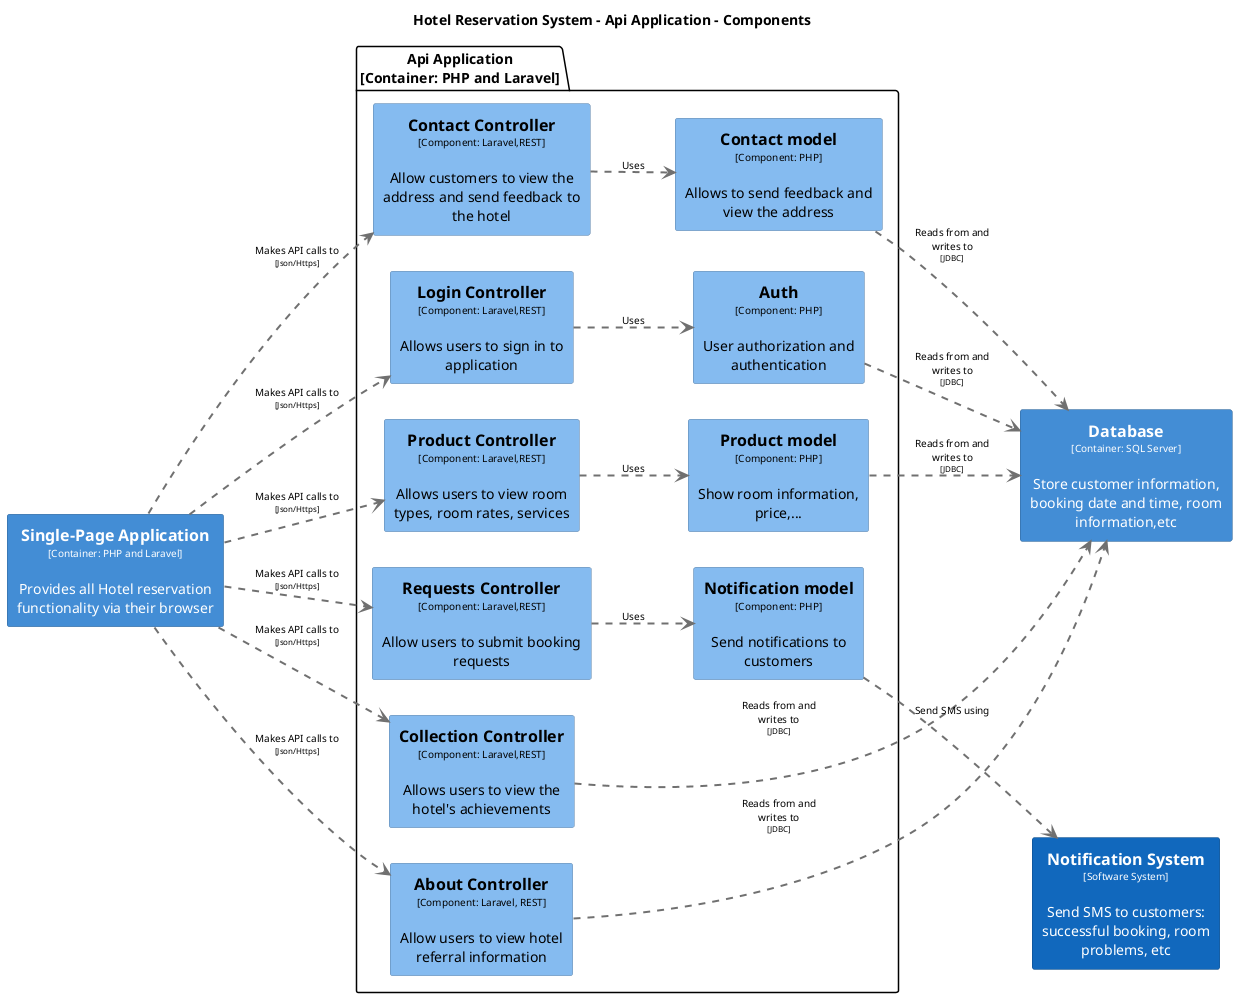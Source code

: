 @startuml(id=Component)
title Hotel Reservation System - Api Application - Components

skinparam {
  shadowing false
  arrowFontSize 10
  defaultTextAlignment center
  wrapWidth 200
  maxMessageSize 100
}
hide stereotype
left to right direction
skinparam rectangle<<22>> {
  BackgroundColor #438dd5
  FontColor #ffffff
  BorderColor #2e6295
}
skinparam rectangle<<12>> {
  BackgroundColor #85bbf0
  FontColor #000000
  BorderColor #5d82a8
}
skinparam rectangle<<13>> {
  BackgroundColor #85bbf0
  FontColor #000000
  BorderColor #5d82a8
}
skinparam rectangle<<14>> {
  BackgroundColor #85bbf0
  FontColor #000000
  BorderColor #5d82a8
}
skinparam rectangle<<15>> {
  BackgroundColor #85bbf0
  FontColor #000000
  BorderColor #5d82a8
}
skinparam rectangle<<16>> {
  BackgroundColor #85bbf0
  FontColor #000000
  BorderColor #5d82a8
}
skinparam rectangle<<27>> {
  BackgroundColor #1168bd
  FontColor #ffffff
  BorderColor #0b4884
}
skinparam rectangle<<17>> {
  BackgroundColor #85bbf0
  FontColor #000000
  BorderColor #5d82a8
}
skinparam rectangle<<18>> {
  BackgroundColor #85bbf0
  FontColor #000000
  BorderColor #5d82a8
}
skinparam rectangle<<19>> {
  BackgroundColor #85bbf0
  FontColor #000000
  BorderColor #5d82a8
}
skinparam rectangle<<20>> {
  BackgroundColor #85bbf0
  FontColor #000000
  BorderColor #5d82a8
}
skinparam rectangle<<10>> {
  BackgroundColor #438dd5
  FontColor #ffffff
  BorderColor #2e6295
}
skinparam rectangle<<21>> {
  BackgroundColor #85bbf0
  FontColor #000000
  BorderColor #5d82a8
}
rectangle "==Database\n<size:10>[Container: SQL Server]</size>\n\nStore customer information, booking date and time, room information,etc" <<22>> as 22
rectangle "==Notification System\n<size:10>[Software System]</size>\n\nSend SMS to customers: successful booking, room problems, etc" <<27>> as 27
rectangle "==Single-Page Application\n<size:10>[Container: PHP and Laravel]</size>\n\nProvides all Hotel reservation functionality via their browser" <<10>> as 10
package "Api Application\n[Container: PHP and Laravel]" {
  rectangle "==About Controller\n<size:10>[Component: Laravel, REST]</size>\n\nAllow users to view hotel referral information" <<13>> as 13
  rectangle "==Auth\n<size:10>[Component: PHP]</size>\n\nUser authorization and authentication" <<18>> as 18
  rectangle "==Collection Controller\n<size:10>[Component: Laravel,REST]</size>\n\nAllows users to view the hotel's achievements" <<15>> as 15
  rectangle "==Contact Controller\n<size:10>[Component: Laravel,REST]</size>\n\nAllow customers to view the address and send feedback to the hotel" <<16>> as 16
  rectangle "==Contact model\n<size:10>[Component: PHP]</size>\n\nAllows to send feedback and view the address" <<20>> as 20
  rectangle "==Login Controller\n<size:10>[Component: Laravel,REST]</size>\n\nAllows users to sign in to application" <<12>> as 12
  rectangle "==Notification model\n<size:10>[Component: PHP]</size>\n\nSend notifications to customers" <<19>> as 19
  rectangle "==Product Controller\n<size:10>[Component: Laravel,REST]</size>\n\nAllows users to view room types, room rates, services" <<17>> as 17
  rectangle "==Product model\n<size:10>[Component: PHP]</size>\n\nShow room information, price,..." <<21>> as 21
  rectangle "==Requests Controller\n<size:10>[Component: Laravel,REST]</size>\n\nAllow users to submit booking requests" <<14>> as 14
}
13 .[#707070,thickness=2].> 22 : "Reads from and writes to\n<size:8>[JDBC]</size>"
18 .[#707070,thickness=2].> 22 : "Reads from and writes to\n<size:8>[JDBC]</size>"
15 .[#707070,thickness=2].> 22 : "Reads from and writes to\n<size:8>[JDBC]</size>"
16 .[#707070,thickness=2].> 20 : "Uses"
20 .[#707070,thickness=2].> 22 : "Reads from and writes to\n<size:8>[JDBC]</size>"
12 .[#707070,thickness=2].> 18 : "Uses"
19 .[#707070,thickness=2].> 27 : "Send SMS using"
17 .[#707070,thickness=2].> 21 : "Uses"
21 .[#707070,thickness=2].> 22 : "Reads from and writes to\n<size:8>[JDBC]</size>"
14 .[#707070,thickness=2].> 19 : "Uses"
10 .[#707070,thickness=2].> 13 : "Makes API calls to\n<size:8>[Json/Https]</size>"
10 .[#707070,thickness=2].> 15 : "Makes API calls to\n<size:8>[Json/Https]</size>"
10 .[#707070,thickness=2].> 16 : "Makes API calls to\n<size:8>[Json/Https]</size>"
10 .[#707070,thickness=2].> 12 : "Makes API calls to\n<size:8>[Json/Https]</size>"
10 .[#707070,thickness=2].> 17 : "Makes API calls to\n<size:8>[Json/Https]</size>"
10 .[#707070,thickness=2].> 14 : "Makes API calls to\n<size:8>[Json/Https]</size>"
@enduml